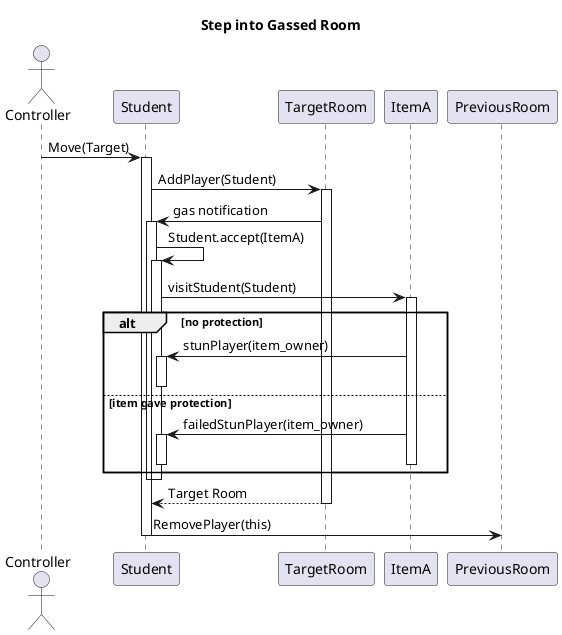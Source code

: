  
@startuml
title Step into Gassed Room
actor Controller
 

 
    Controller -> Student : Move(Target)
activate Student
    Student -> TargetRoom : AddPlayer(Student)
    activate TargetRoom
/'     TargetRoom -> EventManager : subscribe (event, Student) '/

    
        TargetRoom -> Student : gas notification
        activate Student
            Student -> Student : Student.accept(ItemA)
            activate Student
                Student -> ItemA : visitStudent(Student)
                activate ItemA
                    alt no protection
                        Student <- ItemA : stunPlayer(item_owner)
                        activate Student

                        deactivate Student
                    else  item gave protection
                        Student <- ItemA : failedStunPlayer(item_owner)
                        activate Student
                deactivate ItemA
                        deactivate Student
                    end
            deactivate Student

                /' Student <- ItemA '/
        deactivate Student

        TargetRoom --> Student : Target Room
    deactivate TargetRoom


    Student -> PreviousRoom : RemovePlayer(this)


deactivate Student

@enduml